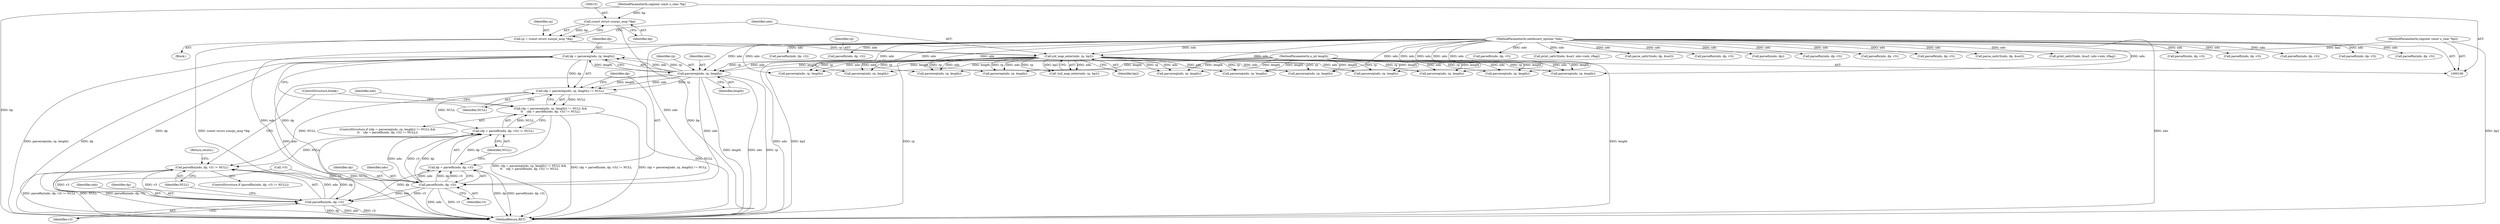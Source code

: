 digraph "0_tcpdump_19d25dd8781620cd41bf178a5e2e27fc1cf242d0_0@pointer" {
"1000703" [label="(Call,dp = parsereq(ndo, rp, length))"];
"1000705" [label="(Call,parsereq(ndo, rp, length))"];
"1000135" [label="(Call,xid_map_enter(ndo, rp, bp2))"];
"1000107" [label="(MethodParameterIn,netdissect_options *ndo)"];
"1000128" [label="(Call,rp = (const struct sunrpc_msg *)bp)"];
"1000130" [label="(Call,(const struct sunrpc_msg *)bp)"];
"1000108" [label="(MethodParameterIn,register const u_char *bp)"];
"1000110" [label="(MethodParameterIn,register const u_char *bp2)"];
"1000109" [label="(MethodParameterIn,u_int length)"];
"1000702" [label="(Call,(dp = parsereq(ndo, rp, length)) != NULL)"];
"1000701" [label="(Call,(dp = parsereq(ndo, rp, length)) != NULL &&\n\t\t    (dp = parsefh(ndo, dp, v3)) != NULL)"];
"1000710" [label="(Call,(dp = parsefh(ndo, dp, v3)) != NULL)"];
"1000724" [label="(Call,parsefhn(ndo, dp, v3) != NULL)"];
"1000713" [label="(Call,parsefh(ndo, dp, v3))"];
"1000711" [label="(Call,dp = parsefh(ndo, dp, v3))"];
"1000725" [label="(Call,parsefhn(ndo, dp, v3))"];
"1000721" [label="(Identifier,ndo)"];
"1000813" [label="(Call,parsefh(ndo, dp, v3))"];
"1000702" [label="(Call,(dp = parsereq(ndo, rp, length)) != NULL)"];
"1000715" [label="(Identifier,dp)"];
"1000201" [label="(Call,parsefh(ndo, dp, v3))"];
"1000521" [label="(Call,parsefhn(ndo, dp, v3))"];
"1000134" [label="(Call,!xid_map_enter(ndo, rp, bp2))"];
"1000137" [label="(Identifier,rp)"];
"1000866" [label="(Call,parsefh(ndo, dp, v3))"];
"1000705" [label="(Call,parsereq(ndo, rp, length))"];
"1000136" [label="(Identifier,ndo)"];
"1000709" [label="(Identifier,NULL)"];
"1000692" [label="(Call,parsefhn(ndo, dp, v3))"];
"1000224" [label="(Call,parsefhn(ndo, dp, v3))"];
"1000703" [label="(Call,dp = parsereq(ndo, rp, length))"];
"1000385" [label="(Call,parsefh(ndo, dp, v3))"];
"1000731" [label="(ControlStructure,break;)"];
"1000107" [label="(MethodParameterIn,netdissect_options *ndo)"];
"1000723" [label="(ControlStructure,if (parsefhn(ndo, dp, v3) != NULL))"];
"1000738" [label="(Call,parsereq(ndo, rp, length))"];
"1000513" [label="(Call,parsereq(ndo, rp, length))"];
"1000724" [label="(Call,parsefhn(ndo, dp, v3) != NULL)"];
"1000672" [label="(Call,parsereq(ndo, rp, length))"];
"1000245" [label="(Call,parsefh(ndo, dp, v3))"];
"1000657" [label="(Call,print_sattr3(ndo, &sa3, ndo->ndo_vflag))"];
"1000537" [label="(Call,parse_sattr3(ndo, dp, &sa3))"];
"1000730" [label="(Return,return;)"];
"1000710" [label="(Call,(dp = parsefh(ndo, dp, v3)) != NULL)"];
"1000132" [label="(Identifier,bp)"];
"1000707" [label="(Identifier,rp)"];
"1000680" [label="(Call,parsefhn(ndo, dp, v3))"];
"1000111" [label="(Block,)"];
"1000704" [label="(Identifier,dp)"];
"1000572" [label="(Call,parsereq(ndo, rp, length))"];
"1000713" [label="(Call,parsefh(ndo, dp, v3))"];
"1000195" [label="(Call,parsereq(ndo, rp, length))"];
"1000729" [label="(Identifier,NULL)"];
"1000716" [label="(Identifier,v3)"];
"1000546" [label="(Call,parsefn(ndo, dp))"];
"1000110" [label="(MethodParameterIn,register const u_char *bp2)"];
"1000237" [label="(Call,parsereq(ndo, rp, length))"];
"1000580" [label="(Call,parsefhn(ndo, dp, v3))"];
"1000725" [label="(Call,parsefhn(ndo, dp, v3))"];
"1000858" [label="(Call,parsereq(ndo, rp, length))"];
"1000728" [label="(Identifier,v3)"];
"1000377" [label="(Call,parsereq(ndo, rp, length))"];
"1000712" [label="(Identifier,dp)"];
"1000700" [label="(ControlStructure,if ((dp = parsereq(ndo, rp, length)) != NULL &&\n\t\t    (dp = parsefh(ndo, dp, v3)) != NULL))"];
"1000436" [label="(Call,parsefh(ndo, dp, v3))"];
"1000746" [label="(Call,parsefh(ndo, dp, v3))"];
"1000108" [label="(MethodParameterIn,register const u_char *bp)"];
"1000717" [label="(Identifier,NULL)"];
"1000890" [label="(MethodReturn,RET)"];
"1000135" [label="(Call,xid_map_enter(ndo, rp, bp2))"];
"1000726" [label="(Identifier,ndo)"];
"1000711" [label="(Call,dp = parsefh(ndo, dp, v3))"];
"1000601" [label="(Call,parse_sattr3(ndo, dp, &sa3))"];
"1000218" [label="(Call,parsereq(ndo, rp, length))"];
"1000557" [label="(Call,print_sattr3(ndo, &sa3, ndo->ndo_vflag))"];
"1000129" [label="(Identifier,rp)"];
"1000701" [label="(Call,(dp = parsereq(ndo, rp, length)) != NULL &&\n\t\t    (dp = parsefh(ndo, dp, v3)) != NULL)"];
"1000714" [label="(Identifier,ndo)"];
"1000162" [label="(Call,!v3)"];
"1000706" [label="(Identifier,ndo)"];
"1000708" [label="(Identifier,length)"];
"1000138" [label="(Identifier,bp2)"];
"1000727" [label="(Identifier,dp)"];
"1000109" [label="(MethodParameterIn,u_int length)"];
"1000805" [label="(Call,parsereq(ndo, rp, length))"];
"1000428" [label="(Call,parsereq(ndo, rp, length))"];
"1000130" [label="(Call,(const struct sunrpc_msg *)bp)"];
"1000128" [label="(Call,rp = (const struct sunrpc_msg *)bp)"];
"1000703" -> "1000702"  [label="AST: "];
"1000703" -> "1000705"  [label="CFG: "];
"1000704" -> "1000703"  [label="AST: "];
"1000705" -> "1000703"  [label="AST: "];
"1000709" -> "1000703"  [label="CFG: "];
"1000703" -> "1000890"  [label="DDG: parsereq(ndo, rp, length)"];
"1000703" -> "1000890"  [label="DDG: dp"];
"1000703" -> "1000702"  [label="DDG: dp"];
"1000705" -> "1000703"  [label="DDG: ndo"];
"1000705" -> "1000703"  [label="DDG: rp"];
"1000705" -> "1000703"  [label="DDG: length"];
"1000703" -> "1000713"  [label="DDG: dp"];
"1000703" -> "1000725"  [label="DDG: dp"];
"1000705" -> "1000708"  [label="CFG: "];
"1000706" -> "1000705"  [label="AST: "];
"1000707" -> "1000705"  [label="AST: "];
"1000708" -> "1000705"  [label="AST: "];
"1000705" -> "1000890"  [label="DDG: length"];
"1000705" -> "1000890"  [label="DDG: ndo"];
"1000705" -> "1000890"  [label="DDG: rp"];
"1000705" -> "1000702"  [label="DDG: ndo"];
"1000705" -> "1000702"  [label="DDG: rp"];
"1000705" -> "1000702"  [label="DDG: length"];
"1000135" -> "1000705"  [label="DDG: ndo"];
"1000135" -> "1000705"  [label="DDG: rp"];
"1000107" -> "1000705"  [label="DDG: ndo"];
"1000109" -> "1000705"  [label="DDG: length"];
"1000705" -> "1000713"  [label="DDG: ndo"];
"1000705" -> "1000725"  [label="DDG: ndo"];
"1000135" -> "1000134"  [label="AST: "];
"1000135" -> "1000138"  [label="CFG: "];
"1000136" -> "1000135"  [label="AST: "];
"1000137" -> "1000135"  [label="AST: "];
"1000138" -> "1000135"  [label="AST: "];
"1000134" -> "1000135"  [label="CFG: "];
"1000135" -> "1000890"  [label="DDG: ndo"];
"1000135" -> "1000890"  [label="DDG: bp2"];
"1000135" -> "1000890"  [label="DDG: rp"];
"1000135" -> "1000134"  [label="DDG: ndo"];
"1000135" -> "1000134"  [label="DDG: rp"];
"1000135" -> "1000134"  [label="DDG: bp2"];
"1000107" -> "1000135"  [label="DDG: ndo"];
"1000128" -> "1000135"  [label="DDG: rp"];
"1000110" -> "1000135"  [label="DDG: bp2"];
"1000135" -> "1000195"  [label="DDG: ndo"];
"1000135" -> "1000195"  [label="DDG: rp"];
"1000135" -> "1000218"  [label="DDG: ndo"];
"1000135" -> "1000218"  [label="DDG: rp"];
"1000135" -> "1000237"  [label="DDG: ndo"];
"1000135" -> "1000237"  [label="DDG: rp"];
"1000135" -> "1000377"  [label="DDG: ndo"];
"1000135" -> "1000377"  [label="DDG: rp"];
"1000135" -> "1000428"  [label="DDG: ndo"];
"1000135" -> "1000428"  [label="DDG: rp"];
"1000135" -> "1000513"  [label="DDG: ndo"];
"1000135" -> "1000513"  [label="DDG: rp"];
"1000135" -> "1000572"  [label="DDG: ndo"];
"1000135" -> "1000572"  [label="DDG: rp"];
"1000135" -> "1000672"  [label="DDG: ndo"];
"1000135" -> "1000672"  [label="DDG: rp"];
"1000135" -> "1000738"  [label="DDG: ndo"];
"1000135" -> "1000738"  [label="DDG: rp"];
"1000135" -> "1000805"  [label="DDG: ndo"];
"1000135" -> "1000805"  [label="DDG: rp"];
"1000135" -> "1000858"  [label="DDG: ndo"];
"1000135" -> "1000858"  [label="DDG: rp"];
"1000107" -> "1000106"  [label="AST: "];
"1000107" -> "1000890"  [label="DDG: ndo"];
"1000107" -> "1000195"  [label="DDG: ndo"];
"1000107" -> "1000201"  [label="DDG: ndo"];
"1000107" -> "1000218"  [label="DDG: ndo"];
"1000107" -> "1000224"  [label="DDG: ndo"];
"1000107" -> "1000237"  [label="DDG: ndo"];
"1000107" -> "1000245"  [label="DDG: ndo"];
"1000107" -> "1000377"  [label="DDG: ndo"];
"1000107" -> "1000385"  [label="DDG: ndo"];
"1000107" -> "1000428"  [label="DDG: ndo"];
"1000107" -> "1000436"  [label="DDG: ndo"];
"1000107" -> "1000513"  [label="DDG: ndo"];
"1000107" -> "1000521"  [label="DDG: ndo"];
"1000107" -> "1000537"  [label="DDG: ndo"];
"1000107" -> "1000546"  [label="DDG: ndo"];
"1000107" -> "1000557"  [label="DDG: ndo"];
"1000107" -> "1000572"  [label="DDG: ndo"];
"1000107" -> "1000580"  [label="DDG: ndo"];
"1000107" -> "1000601"  [label="DDG: ndo"];
"1000107" -> "1000657"  [label="DDG: ndo"];
"1000107" -> "1000672"  [label="DDG: ndo"];
"1000107" -> "1000680"  [label="DDG: ndo"];
"1000107" -> "1000692"  [label="DDG: ndo"];
"1000107" -> "1000713"  [label="DDG: ndo"];
"1000107" -> "1000725"  [label="DDG: ndo"];
"1000107" -> "1000738"  [label="DDG: ndo"];
"1000107" -> "1000746"  [label="DDG: ndo"];
"1000107" -> "1000805"  [label="DDG: ndo"];
"1000107" -> "1000813"  [label="DDG: ndo"];
"1000107" -> "1000858"  [label="DDG: ndo"];
"1000107" -> "1000866"  [label="DDG: ndo"];
"1000128" -> "1000111"  [label="AST: "];
"1000128" -> "1000130"  [label="CFG: "];
"1000129" -> "1000128"  [label="AST: "];
"1000130" -> "1000128"  [label="AST: "];
"1000136" -> "1000128"  [label="CFG: "];
"1000128" -> "1000890"  [label="DDG: (const struct sunrpc_msg *)bp"];
"1000130" -> "1000128"  [label="DDG: bp"];
"1000130" -> "1000132"  [label="CFG: "];
"1000131" -> "1000130"  [label="AST: "];
"1000132" -> "1000130"  [label="AST: "];
"1000130" -> "1000890"  [label="DDG: bp"];
"1000108" -> "1000130"  [label="DDG: bp"];
"1000108" -> "1000106"  [label="AST: "];
"1000108" -> "1000890"  [label="DDG: bp"];
"1000110" -> "1000106"  [label="AST: "];
"1000110" -> "1000890"  [label="DDG: bp2"];
"1000109" -> "1000106"  [label="AST: "];
"1000109" -> "1000890"  [label="DDG: length"];
"1000109" -> "1000195"  [label="DDG: length"];
"1000109" -> "1000218"  [label="DDG: length"];
"1000109" -> "1000237"  [label="DDG: length"];
"1000109" -> "1000377"  [label="DDG: length"];
"1000109" -> "1000428"  [label="DDG: length"];
"1000109" -> "1000513"  [label="DDG: length"];
"1000109" -> "1000572"  [label="DDG: length"];
"1000109" -> "1000672"  [label="DDG: length"];
"1000109" -> "1000738"  [label="DDG: length"];
"1000109" -> "1000805"  [label="DDG: length"];
"1000109" -> "1000858"  [label="DDG: length"];
"1000702" -> "1000701"  [label="AST: "];
"1000702" -> "1000709"  [label="CFG: "];
"1000709" -> "1000702"  [label="AST: "];
"1000712" -> "1000702"  [label="CFG: "];
"1000701" -> "1000702"  [label="CFG: "];
"1000702" -> "1000890"  [label="DDG: NULL"];
"1000702" -> "1000701"  [label="DDG: NULL"];
"1000702" -> "1000710"  [label="DDG: NULL"];
"1000702" -> "1000724"  [label="DDG: NULL"];
"1000701" -> "1000700"  [label="AST: "];
"1000701" -> "1000710"  [label="CFG: "];
"1000710" -> "1000701"  [label="AST: "];
"1000721" -> "1000701"  [label="CFG: "];
"1000731" -> "1000701"  [label="CFG: "];
"1000701" -> "1000890"  [label="DDG: (dp = parsereq(ndo, rp, length)) != NULL &&\n\t\t    (dp = parsefh(ndo, dp, v3)) != NULL"];
"1000701" -> "1000890"  [label="DDG: (dp = parsefh(ndo, dp, v3)) != NULL"];
"1000701" -> "1000890"  [label="DDG: (dp = parsereq(ndo, rp, length)) != NULL"];
"1000710" -> "1000701"  [label="DDG: NULL"];
"1000710" -> "1000717"  [label="CFG: "];
"1000711" -> "1000710"  [label="AST: "];
"1000717" -> "1000710"  [label="AST: "];
"1000710" -> "1000890"  [label="DDG: NULL"];
"1000711" -> "1000710"  [label="DDG: dp"];
"1000713" -> "1000710"  [label="DDG: ndo"];
"1000713" -> "1000710"  [label="DDG: dp"];
"1000713" -> "1000710"  [label="DDG: v3"];
"1000710" -> "1000724"  [label="DDG: NULL"];
"1000724" -> "1000723"  [label="AST: "];
"1000724" -> "1000729"  [label="CFG: "];
"1000725" -> "1000724"  [label="AST: "];
"1000729" -> "1000724"  [label="AST: "];
"1000730" -> "1000724"  [label="CFG: "];
"1000731" -> "1000724"  [label="CFG: "];
"1000724" -> "1000890"  [label="DDG: parsefhn(ndo, dp, v3) != NULL"];
"1000724" -> "1000890"  [label="DDG: NULL"];
"1000724" -> "1000890"  [label="DDG: parsefhn(ndo, dp, v3)"];
"1000725" -> "1000724"  [label="DDG: ndo"];
"1000725" -> "1000724"  [label="DDG: dp"];
"1000725" -> "1000724"  [label="DDG: v3"];
"1000713" -> "1000711"  [label="AST: "];
"1000713" -> "1000716"  [label="CFG: "];
"1000714" -> "1000713"  [label="AST: "];
"1000715" -> "1000713"  [label="AST: "];
"1000716" -> "1000713"  [label="AST: "];
"1000711" -> "1000713"  [label="CFG: "];
"1000713" -> "1000890"  [label="DDG: ndo"];
"1000713" -> "1000890"  [label="DDG: v3"];
"1000713" -> "1000711"  [label="DDG: ndo"];
"1000713" -> "1000711"  [label="DDG: dp"];
"1000713" -> "1000711"  [label="DDG: v3"];
"1000162" -> "1000713"  [label="DDG: v3"];
"1000713" -> "1000725"  [label="DDG: ndo"];
"1000713" -> "1000725"  [label="DDG: v3"];
"1000712" -> "1000711"  [label="AST: "];
"1000717" -> "1000711"  [label="CFG: "];
"1000711" -> "1000890"  [label="DDG: dp"];
"1000711" -> "1000890"  [label="DDG: parsefh(ndo, dp, v3)"];
"1000711" -> "1000725"  [label="DDG: dp"];
"1000725" -> "1000728"  [label="CFG: "];
"1000726" -> "1000725"  [label="AST: "];
"1000727" -> "1000725"  [label="AST: "];
"1000728" -> "1000725"  [label="AST: "];
"1000729" -> "1000725"  [label="CFG: "];
"1000725" -> "1000890"  [label="DDG: dp"];
"1000725" -> "1000890"  [label="DDG: ndo"];
"1000725" -> "1000890"  [label="DDG: v3"];
"1000162" -> "1000725"  [label="DDG: v3"];
}
